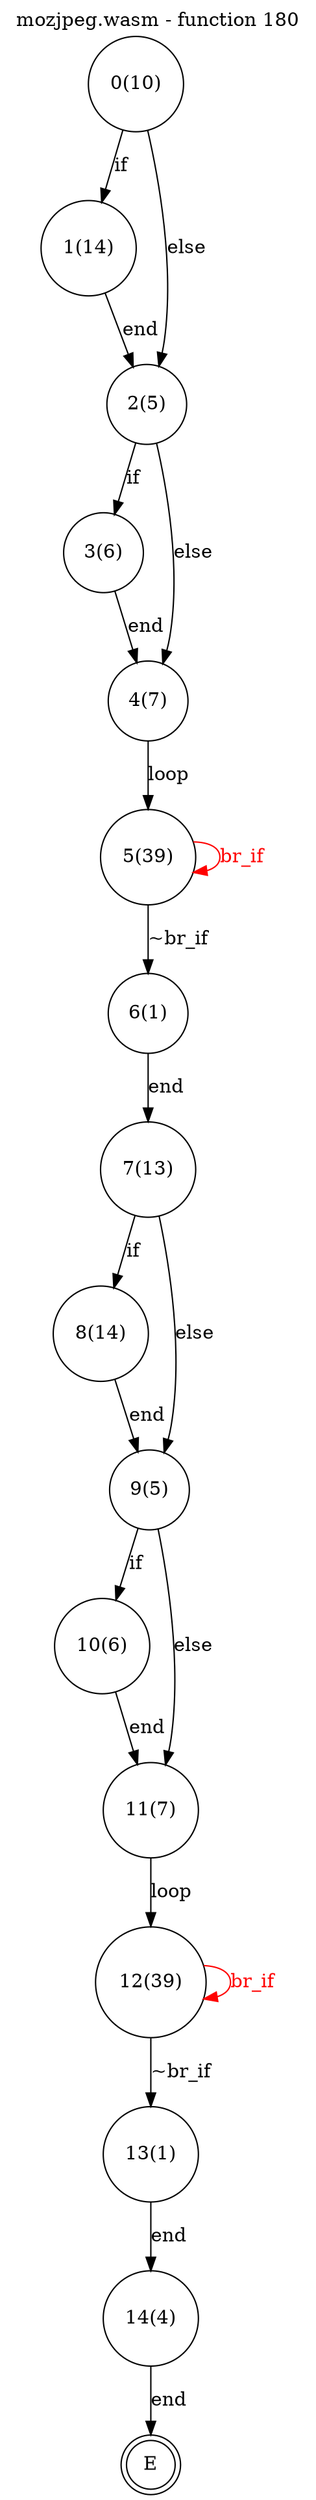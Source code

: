 digraph finite_state_machine {
    label = "mozjpeg.wasm - function 180"
    labelloc =  t
    labelfontsize = 16
    labelfontcolor = black
    labelfontname = "Helvetica"
    node [shape = doublecircle]; E ;
node [shape=circle, fontcolor=black, style="", label="0(10)"]0
node [shape=circle, fontcolor=black, style="", label="1(14)"]1
node [shape=circle, fontcolor=black, style="", label="2(5)"]2
node [shape=circle, fontcolor=black, style="", label="3(6)"]3
node [shape=circle, fontcolor=black, style="", label="4(7)"]4
node [shape=circle, fontcolor=black, style="", label="5(39)"]5
node [shape=circle, fontcolor=black, style="", label="6(1)"]6
node [shape=circle, fontcolor=black, style="", label="7(13)"]7
node [shape=circle, fontcolor=black, style="", label="8(14)"]8
node [shape=circle, fontcolor=black, style="", label="9(5)"]9
node [shape=circle, fontcolor=black, style="", label="10(6)"]10
node [shape=circle, fontcolor=black, style="", label="11(7)"]11
node [shape=circle, fontcolor=black, style="", label="12(39)"]12
node [shape=circle, fontcolor=black, style="", label="13(1)"]13
node [shape=circle, fontcolor=black, style="", label="14(4)"]14
node [shape=circle, fontcolor=black, style="", label="E"]E
    0 -> 1[label="if"];
    0 -> 2[label="else"];
    1 -> 2[label="end"];
    2 -> 3[label="if"];
    2 -> 4[label="else"];
    3 -> 4[label="end"];
    4 -> 5[label="loop"];
    5 -> 6[label="~br_if"];
    5 -> 5[color="red" fontcolor="red" label="br_if"];
    6 -> 7[label="end"];
    7 -> 8[label="if"];
    7 -> 9[label="else"];
    8 -> 9[label="end"];
    9 -> 10[label="if"];
    9 -> 11[label="else"];
    10 -> 11[label="end"];
    11 -> 12[label="loop"];
    12 -> 13[label="~br_if"];
    12 -> 12[color="red" fontcolor="red" label="br_if"];
    13 -> 14[label="end"];
    14 -> E[label="end"];
}
